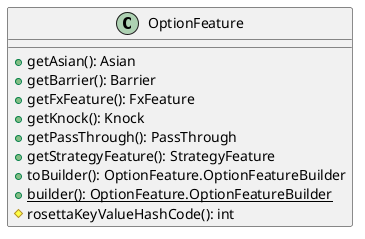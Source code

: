 @startuml

    class OptionFeature [[OptionFeature.html]] {
        +getAsian(): Asian
        +getBarrier(): Barrier
        +getFxFeature(): FxFeature
        +getKnock(): Knock
        +getPassThrough(): PassThrough
        +getStrategyFeature(): StrategyFeature
        +toBuilder(): OptionFeature.OptionFeatureBuilder
        {static} +builder(): OptionFeature.OptionFeatureBuilder
        #rosettaKeyValueHashCode(): int
    }

@enduml
